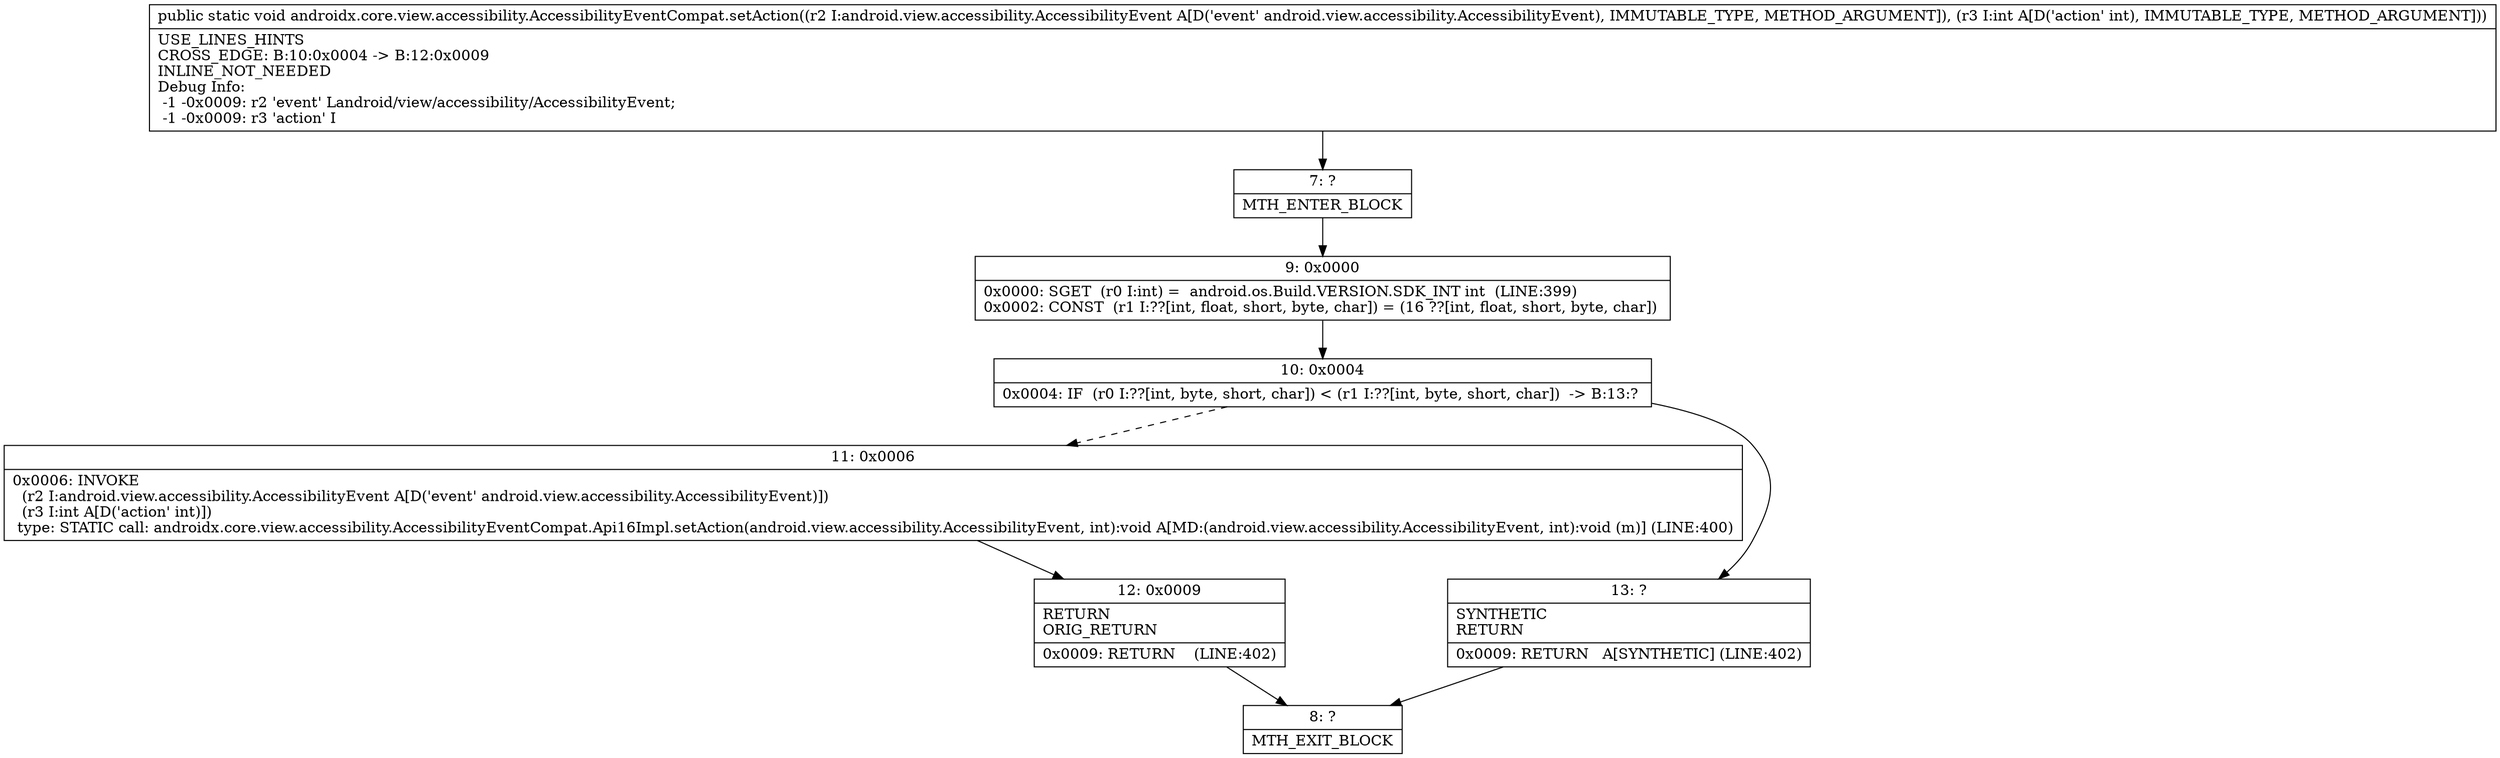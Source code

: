 digraph "CFG forandroidx.core.view.accessibility.AccessibilityEventCompat.setAction(Landroid\/view\/accessibility\/AccessibilityEvent;I)V" {
Node_7 [shape=record,label="{7\:\ ?|MTH_ENTER_BLOCK\l}"];
Node_9 [shape=record,label="{9\:\ 0x0000|0x0000: SGET  (r0 I:int) =  android.os.Build.VERSION.SDK_INT int  (LINE:399)\l0x0002: CONST  (r1 I:??[int, float, short, byte, char]) = (16 ??[int, float, short, byte, char]) \l}"];
Node_10 [shape=record,label="{10\:\ 0x0004|0x0004: IF  (r0 I:??[int, byte, short, char]) \< (r1 I:??[int, byte, short, char])  \-\> B:13:? \l}"];
Node_11 [shape=record,label="{11\:\ 0x0006|0x0006: INVOKE  \l  (r2 I:android.view.accessibility.AccessibilityEvent A[D('event' android.view.accessibility.AccessibilityEvent)])\l  (r3 I:int A[D('action' int)])\l type: STATIC call: androidx.core.view.accessibility.AccessibilityEventCompat.Api16Impl.setAction(android.view.accessibility.AccessibilityEvent, int):void A[MD:(android.view.accessibility.AccessibilityEvent, int):void (m)] (LINE:400)\l}"];
Node_12 [shape=record,label="{12\:\ 0x0009|RETURN\lORIG_RETURN\l|0x0009: RETURN    (LINE:402)\l}"];
Node_8 [shape=record,label="{8\:\ ?|MTH_EXIT_BLOCK\l}"];
Node_13 [shape=record,label="{13\:\ ?|SYNTHETIC\lRETURN\l|0x0009: RETURN   A[SYNTHETIC] (LINE:402)\l}"];
MethodNode[shape=record,label="{public static void androidx.core.view.accessibility.AccessibilityEventCompat.setAction((r2 I:android.view.accessibility.AccessibilityEvent A[D('event' android.view.accessibility.AccessibilityEvent), IMMUTABLE_TYPE, METHOD_ARGUMENT]), (r3 I:int A[D('action' int), IMMUTABLE_TYPE, METHOD_ARGUMENT]))  | USE_LINES_HINTS\lCROSS_EDGE: B:10:0x0004 \-\> B:12:0x0009\lINLINE_NOT_NEEDED\lDebug Info:\l  \-1 \-0x0009: r2 'event' Landroid\/view\/accessibility\/AccessibilityEvent;\l  \-1 \-0x0009: r3 'action' I\l}"];
MethodNode -> Node_7;Node_7 -> Node_9;
Node_9 -> Node_10;
Node_10 -> Node_11[style=dashed];
Node_10 -> Node_13;
Node_11 -> Node_12;
Node_12 -> Node_8;
Node_13 -> Node_8;
}

